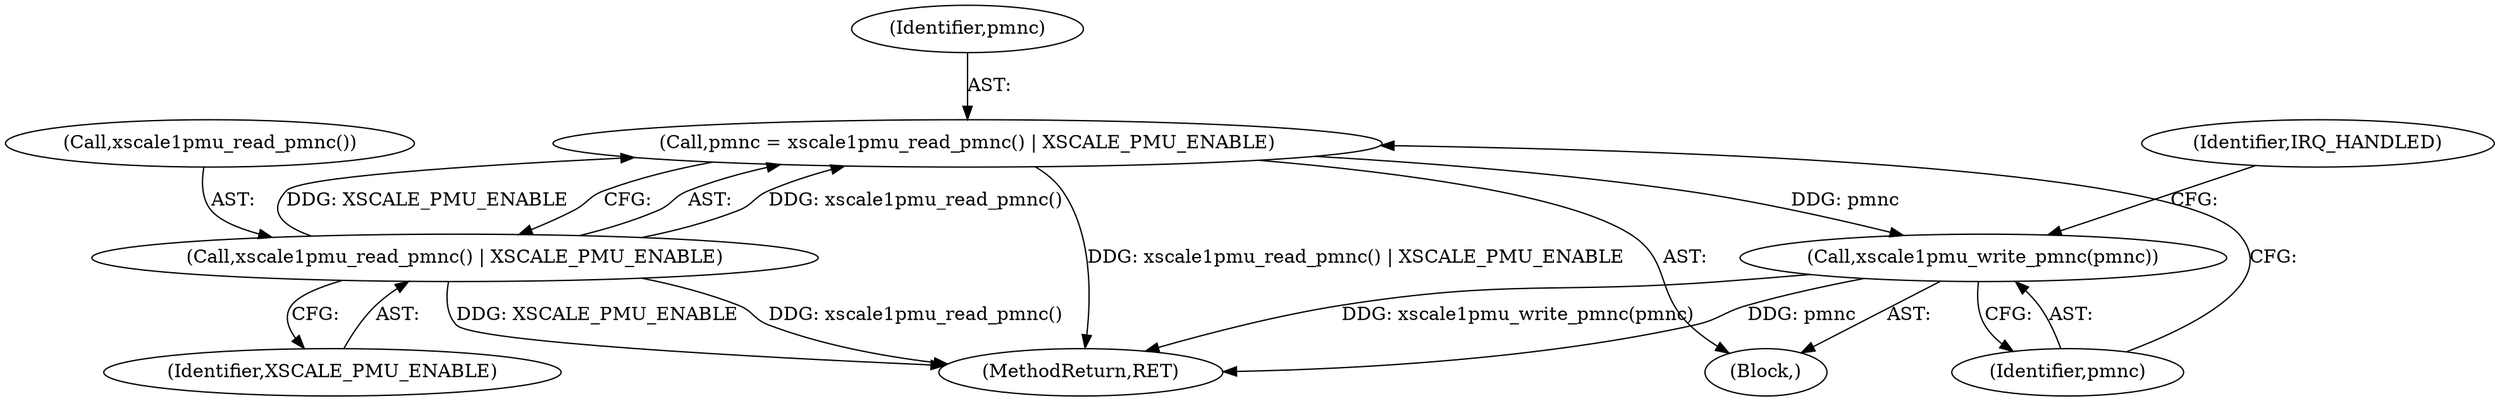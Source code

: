 digraph "0_linux_a8b0ca17b80e92faab46ee7179ba9e99ccb61233_2@API" {
"1000211" [label="(Call,pmnc = xscale1pmu_read_pmnc() | XSCALE_PMU_ENABLE)"];
"1000213" [label="(Call,xscale1pmu_read_pmnc() | XSCALE_PMU_ENABLE)"];
"1000216" [label="(Call,xscale1pmu_write_pmnc(pmnc))"];
"1000214" [label="(Call,xscale1pmu_read_pmnc())"];
"1000211" [label="(Call,pmnc = xscale1pmu_read_pmnc() | XSCALE_PMU_ENABLE)"];
"1000212" [label="(Identifier,pmnc)"];
"1000215" [label="(Identifier,XSCALE_PMU_ENABLE)"];
"1000216" [label="(Call,xscale1pmu_write_pmnc(pmnc))"];
"1000219" [label="(Identifier,IRQ_HANDLED)"];
"1000213" [label="(Call,xscale1pmu_read_pmnc() | XSCALE_PMU_ENABLE)"];
"1000106" [label="(Block,)"];
"1000217" [label="(Identifier,pmnc)"];
"1000220" [label="(MethodReturn,RET)"];
"1000211" -> "1000106"  [label="AST: "];
"1000211" -> "1000213"  [label="CFG: "];
"1000212" -> "1000211"  [label="AST: "];
"1000213" -> "1000211"  [label="AST: "];
"1000217" -> "1000211"  [label="CFG: "];
"1000211" -> "1000220"  [label="DDG: xscale1pmu_read_pmnc() | XSCALE_PMU_ENABLE"];
"1000213" -> "1000211"  [label="DDG: xscale1pmu_read_pmnc()"];
"1000213" -> "1000211"  [label="DDG: XSCALE_PMU_ENABLE"];
"1000211" -> "1000216"  [label="DDG: pmnc"];
"1000213" -> "1000215"  [label="CFG: "];
"1000214" -> "1000213"  [label="AST: "];
"1000215" -> "1000213"  [label="AST: "];
"1000213" -> "1000220"  [label="DDG: XSCALE_PMU_ENABLE"];
"1000213" -> "1000220"  [label="DDG: xscale1pmu_read_pmnc()"];
"1000216" -> "1000106"  [label="AST: "];
"1000216" -> "1000217"  [label="CFG: "];
"1000217" -> "1000216"  [label="AST: "];
"1000219" -> "1000216"  [label="CFG: "];
"1000216" -> "1000220"  [label="DDG: xscale1pmu_write_pmnc(pmnc)"];
"1000216" -> "1000220"  [label="DDG: pmnc"];
}

